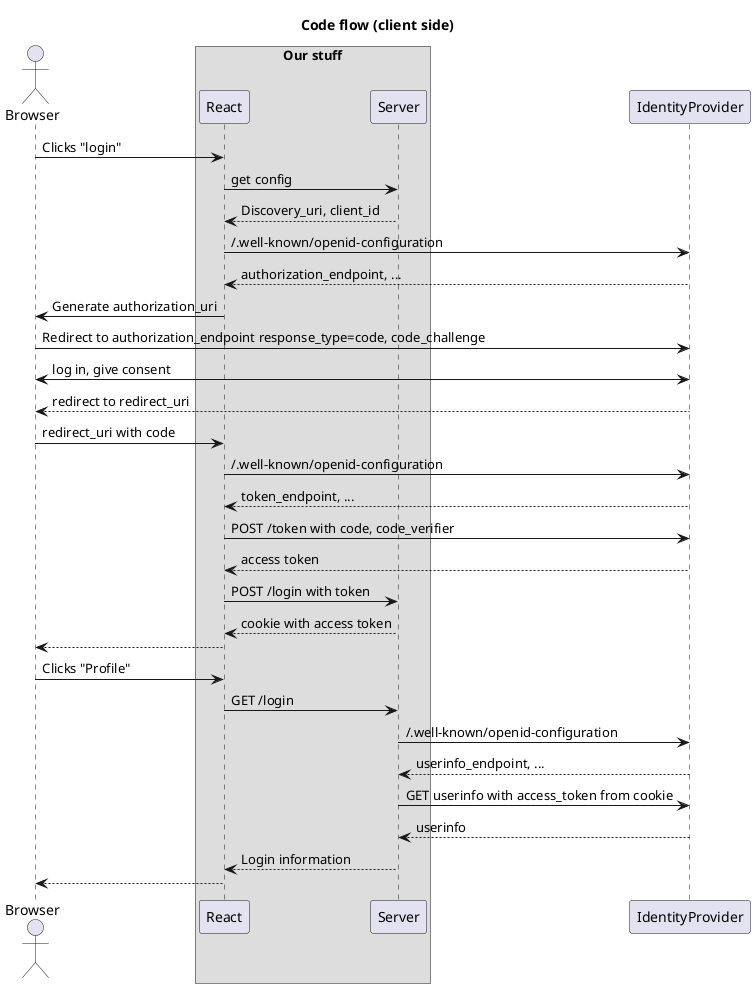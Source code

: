 @startuml

title Code flow (client side)

actor Browser
box "Our stuff"
    participant React
    participant Server
end box
participant IdentityProvider

Browser -> React: Clicks "login"
React -> Server: get config
React <-- Server: Discovery_uri, client_id
React -> IdentityProvider: /.well-known/openid-configuration
React <-- IdentityProvider: authorization_endpoint, ...
React -> Browser: Generate authorization_uri
Browser -> IdentityProvider: Redirect to authorization_endpoint response_type=code, code_challenge
Browser <-> IdentityProvider: log in, give consent
Browser <-- IdentityProvider: redirect to redirect_uri
Browser -> React: redirect_uri with code
React -> IdentityProvider: /.well-known/openid-configuration
React <-- IdentityProvider: token_endpoint, ...
React -> IdentityProvider: POST /token with code, code_verifier
React <-- IdentityProvider: access token
React -> Server: POST /login with token
React <-- Server: cookie with access token
Browser <-- React
Browser -> React: Clicks "Profile"
React -> Server: GET /login
Server -> IdentityProvider: /.well-known/openid-configuration
Server <-- IdentityProvider: userinfo_endpoint, ...
Server -> IdentityProvider: GET userinfo with access_token from cookie
Server <-- IdentityProvider: userinfo
React <-- Server: Login information
Browser <-- React

@enduml
